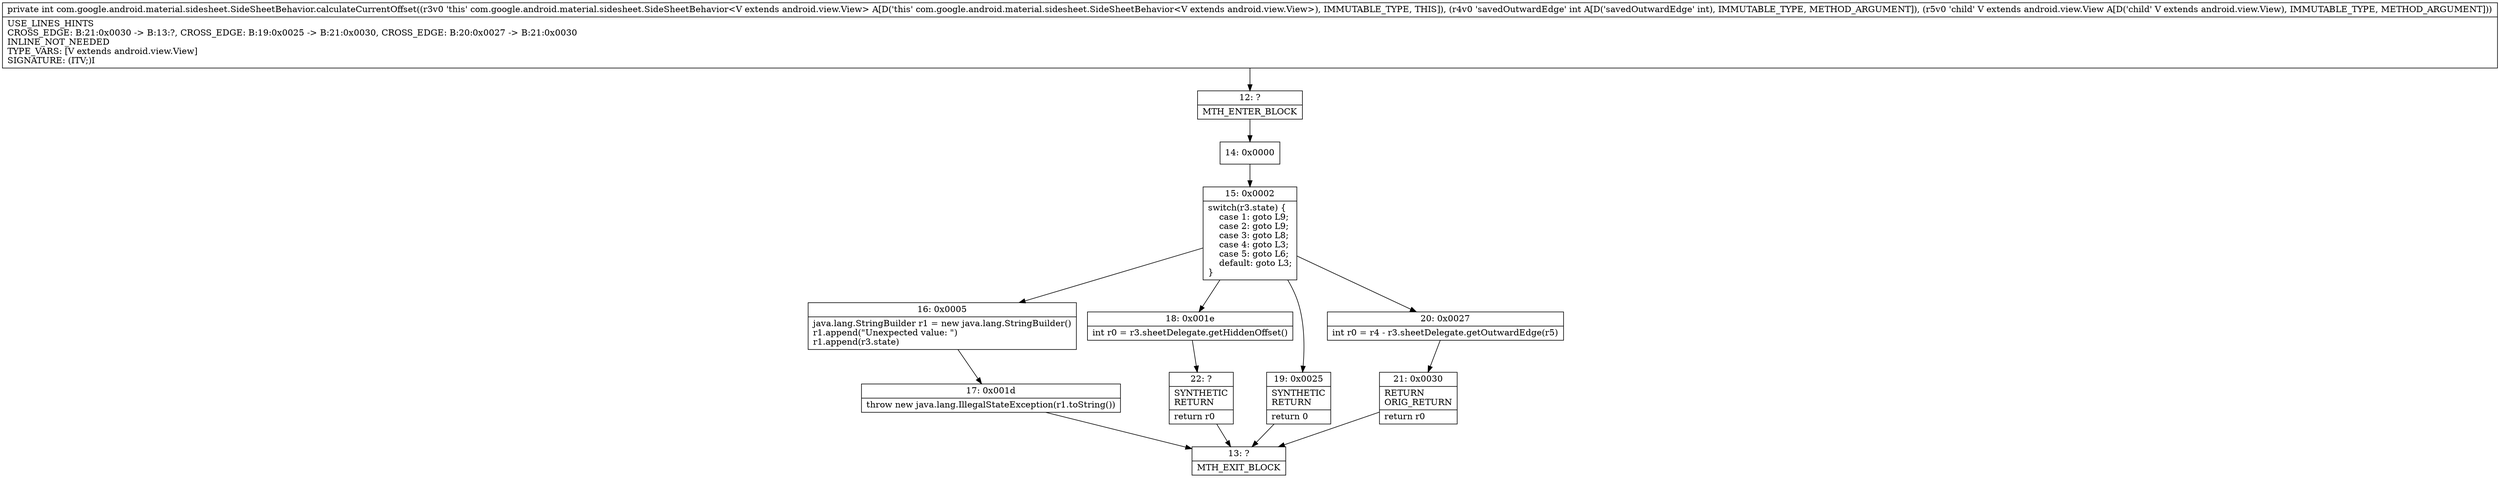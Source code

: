 digraph "CFG forcom.google.android.material.sidesheet.SideSheetBehavior.calculateCurrentOffset(ILandroid\/view\/View;)I" {
Node_12 [shape=record,label="{12\:\ ?|MTH_ENTER_BLOCK\l}"];
Node_14 [shape=record,label="{14\:\ 0x0000}"];
Node_15 [shape=record,label="{15\:\ 0x0002|switch(r3.state) \{\l    case 1: goto L9;\l    case 2: goto L9;\l    case 3: goto L8;\l    case 4: goto L3;\l    case 5: goto L6;\l    default: goto L3;\l\}\l}"];
Node_16 [shape=record,label="{16\:\ 0x0005|java.lang.StringBuilder r1 = new java.lang.StringBuilder()\lr1.append(\"Unexpected value: \")\lr1.append(r3.state)\l}"];
Node_17 [shape=record,label="{17\:\ 0x001d|throw new java.lang.IllegalStateException(r1.toString())\l}"];
Node_13 [shape=record,label="{13\:\ ?|MTH_EXIT_BLOCK\l}"];
Node_18 [shape=record,label="{18\:\ 0x001e|int r0 = r3.sheetDelegate.getHiddenOffset()\l}"];
Node_22 [shape=record,label="{22\:\ ?|SYNTHETIC\lRETURN\l|return r0\l}"];
Node_19 [shape=record,label="{19\:\ 0x0025|SYNTHETIC\lRETURN\l|return 0\l}"];
Node_20 [shape=record,label="{20\:\ 0x0027|int r0 = r4 \- r3.sheetDelegate.getOutwardEdge(r5)\l}"];
Node_21 [shape=record,label="{21\:\ 0x0030|RETURN\lORIG_RETURN\l|return r0\l}"];
MethodNode[shape=record,label="{private int com.google.android.material.sidesheet.SideSheetBehavior.calculateCurrentOffset((r3v0 'this' com.google.android.material.sidesheet.SideSheetBehavior\<V extends android.view.View\> A[D('this' com.google.android.material.sidesheet.SideSheetBehavior\<V extends android.view.View\>), IMMUTABLE_TYPE, THIS]), (r4v0 'savedOutwardEdge' int A[D('savedOutwardEdge' int), IMMUTABLE_TYPE, METHOD_ARGUMENT]), (r5v0 'child' V extends android.view.View A[D('child' V extends android.view.View), IMMUTABLE_TYPE, METHOD_ARGUMENT]))  | USE_LINES_HINTS\lCROSS_EDGE: B:21:0x0030 \-\> B:13:?, CROSS_EDGE: B:19:0x0025 \-\> B:21:0x0030, CROSS_EDGE: B:20:0x0027 \-\> B:21:0x0030\lINLINE_NOT_NEEDED\lTYPE_VARS: [V extends android.view.View]\lSIGNATURE: (ITV;)I\l}"];
MethodNode -> Node_12;Node_12 -> Node_14;
Node_14 -> Node_15;
Node_15 -> Node_16;
Node_15 -> Node_18;
Node_15 -> Node_19;
Node_15 -> Node_20;
Node_16 -> Node_17;
Node_17 -> Node_13;
Node_18 -> Node_22;
Node_22 -> Node_13;
Node_19 -> Node_13;
Node_20 -> Node_21;
Node_21 -> Node_13;
}

